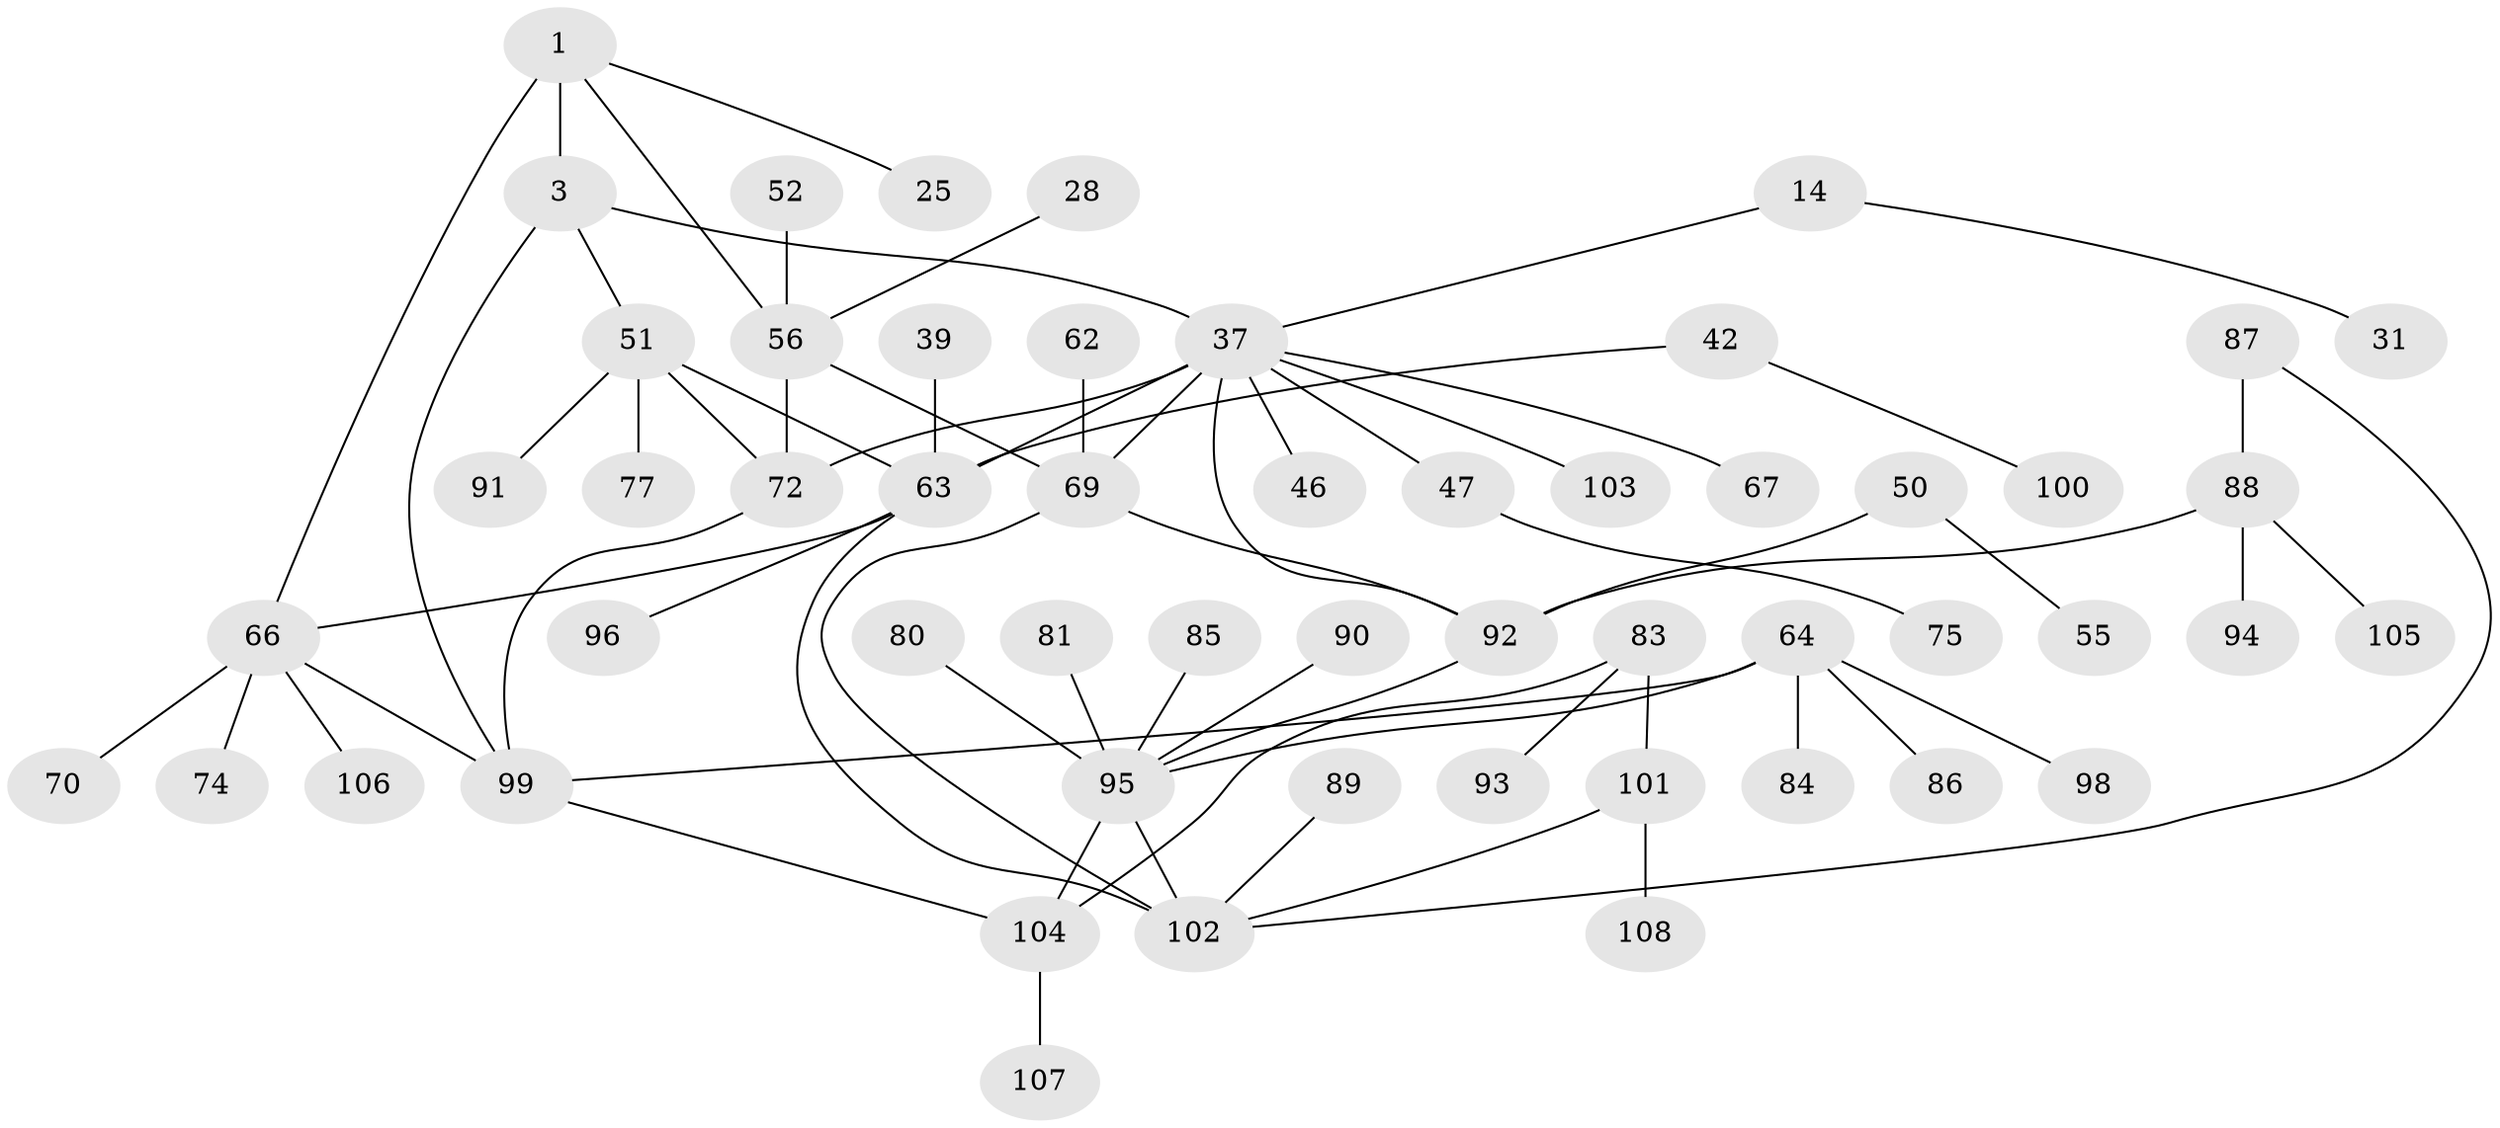 // original degree distribution, {5: 0.027777777777777776, 4: 0.12962962962962962, 3: 0.17592592592592593, 2: 0.2777777777777778, 9: 0.009259259259259259, 6: 0.018518518518518517, 1: 0.3611111111111111}
// Generated by graph-tools (version 1.1) at 2025/44/03/04/25 21:44:42]
// undirected, 54 vertices, 67 edges
graph export_dot {
graph [start="1"]
  node [color=gray90,style=filled];
  1;
  3 [super="+2"];
  14;
  25 [super="+9"];
  28;
  31;
  37 [super="+8"];
  39;
  42;
  46;
  47;
  50 [super="+44"];
  51 [super="+12+33"];
  52;
  55;
  56 [super="+16+24"];
  62;
  63 [super="+15"];
  64 [super="+18"];
  66 [super="+40+49"];
  67;
  69 [super="+32+34+58+36"];
  70;
  72 [super="+65+30+53"];
  74;
  75;
  77;
  80;
  81;
  83;
  84;
  85;
  86;
  87;
  88;
  89;
  90;
  91;
  92 [super="+73"];
  93;
  94;
  95 [super="+48+79"];
  96;
  98;
  99 [super="+19"];
  100;
  101 [super="+82"];
  102 [super="+76+97"];
  103;
  104 [super="+60"];
  105;
  106;
  107;
  108;
  1 -- 3 [weight=2];
  1 -- 56;
  1 -- 66;
  1 -- 25;
  3 -- 37;
  3 -- 51;
  3 -- 99;
  14 -- 31;
  14 -- 37;
  28 -- 56;
  37 -- 46;
  37 -- 47;
  37 -- 63 [weight=2];
  37 -- 67;
  37 -- 103;
  37 -- 69;
  37 -- 72;
  37 -- 92;
  39 -- 63;
  42 -- 100;
  42 -- 63;
  47 -- 75;
  50 -- 55;
  50 -- 92;
  51 -- 77;
  51 -- 91;
  51 -- 63;
  51 -- 72;
  52 -- 56;
  56 -- 72;
  56 -- 69;
  62 -- 69;
  63 -- 96;
  63 -- 66;
  63 -- 102 [weight=2];
  64 -- 84;
  64 -- 86;
  64 -- 98;
  64 -- 99;
  64 -- 95;
  66 -- 99;
  66 -- 70;
  66 -- 74;
  66 -- 106;
  69 -- 102;
  69 -- 92;
  72 -- 99;
  80 -- 95;
  81 -- 95;
  83 -- 93;
  83 -- 101;
  83 -- 104;
  85 -- 95;
  87 -- 88;
  87 -- 102;
  88 -- 94;
  88 -- 105;
  88 -- 92;
  89 -- 102;
  90 -- 95;
  92 -- 95;
  95 -- 104;
  95 -- 102;
  99 -- 104;
  101 -- 108;
  101 -- 102;
  104 -- 107;
}
